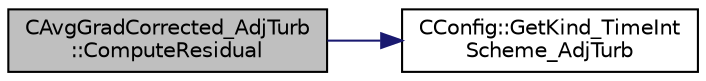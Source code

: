 digraph "CAvgGradCorrected_AdjTurb::ComputeResidual"
{
 // LATEX_PDF_SIZE
  edge [fontname="Helvetica",fontsize="10",labelfontname="Helvetica",labelfontsize="10"];
  node [fontname="Helvetica",fontsize="10",shape=record];
  rankdir="LR";
  Node1 [label="CAvgGradCorrected_AdjTurb\l::ComputeResidual",height=0.2,width=0.4,color="black", fillcolor="grey75", style="filled", fontcolor="black",tooltip=" "];
  Node1 -> Node2 [color="midnightblue",fontsize="10",style="solid",fontname="Helvetica"];
  Node2 [label="CConfig::GetKind_TimeInt\lScheme_AdjTurb",height=0.2,width=0.4,color="black", fillcolor="white", style="filled",URL="$classCConfig.html#aa3684590264c457f245ca7238995b83b",tooltip="Get the kind of integration scheme (explicit or implicit) for the adjoint turbulence equations."];
}
